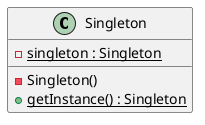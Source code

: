 @startuml SingletonClassDiagram.png
skinparam shadowing false

class Singleton {
	' Fields
	- {static} singleton : Singleton

	' Methods
	- Singleton()
	+ {static} getInstance() : Singleton
}

@enduml